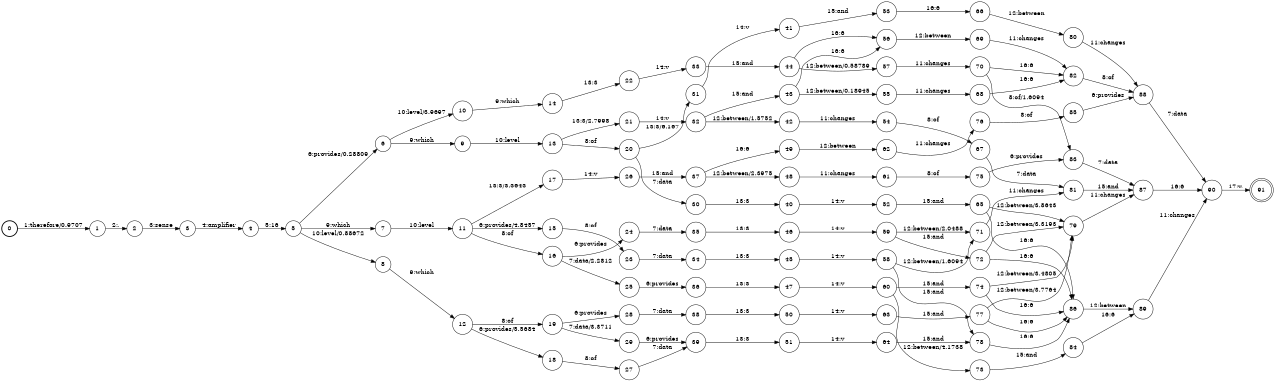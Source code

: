 digraph FST {
rankdir = LR;
size = "8.5,11";
label = "";
center = 1;
orientation = Portrait;
ranksep = "0.4";
nodesep = "0.25";
0 [label = "0", shape = circle, style = bold, fontsize = 14]
	0 -> 1 [label = "1:therefore/0.9707", fontsize = 14];
1 [label = "1", shape = circle, style = solid, fontsize = 14]
	1 -> 2 [label = "2:,", fontsize = 14];
2 [label = "2", shape = circle, style = solid, fontsize = 14]
	2 -> 3 [label = "3:sense", fontsize = 14];
3 [label = "3", shape = circle, style = solid, fontsize = 14]
	3 -> 4 [label = "4:amplifier", fontsize = 14];
4 [label = "4", shape = circle, style = solid, fontsize = 14]
	4 -> 5 [label = "5:16", fontsize = 14];
5 [label = "5", shape = circle, style = solid, fontsize = 14]
	5 -> 6 [label = "6:provides/0.28809", fontsize = 14];
	5 -> 7 [label = "9:which", fontsize = 14];
	5 -> 8 [label = "10:level/0.88672", fontsize = 14];
6 [label = "6", shape = circle, style = solid, fontsize = 14]
	6 -> 9 [label = "9:which", fontsize = 14];
	6 -> 10 [label = "10:level/3.9697", fontsize = 14];
7 [label = "7", shape = circle, style = solid, fontsize = 14]
	7 -> 11 [label = "10:level", fontsize = 14];
8 [label = "8", shape = circle, style = solid, fontsize = 14]
	8 -> 12 [label = "9:which", fontsize = 14];
9 [label = "9", shape = circle, style = solid, fontsize = 14]
	9 -> 13 [label = "10:level", fontsize = 14];
10 [label = "10", shape = circle, style = solid, fontsize = 14]
	10 -> 14 [label = "9:which", fontsize = 14];
11 [label = "11", shape = circle, style = solid, fontsize = 14]
	11 -> 15 [label = "6:provides/4.8457", fontsize = 14];
	11 -> 16 [label = "8:of", fontsize = 14];
	11 -> 17 [label = "13:3/3.3643", fontsize = 14];
12 [label = "12", shape = circle, style = solid, fontsize = 14]
	12 -> 18 [label = "6:provides/5.5684", fontsize = 14];
	12 -> 19 [label = "8:of", fontsize = 14];
13 [label = "13", shape = circle, style = solid, fontsize = 14]
	13 -> 20 [label = "8:of", fontsize = 14];
	13 -> 21 [label = "13:3/2.7998", fontsize = 14];
14 [label = "14", shape = circle, style = solid, fontsize = 14]
	14 -> 22 [label = "13:3", fontsize = 14];
15 [label = "15", shape = circle, style = solid, fontsize = 14]
	15 -> 23 [label = "8:of", fontsize = 14];
16 [label = "16", shape = circle, style = solid, fontsize = 14]
	16 -> 24 [label = "6:provides", fontsize = 14];
	16 -> 25 [label = "7:data/2.2812", fontsize = 14];
17 [label = "17", shape = circle, style = solid, fontsize = 14]
	17 -> 26 [label = "14:v", fontsize = 14];
18 [label = "18", shape = circle, style = solid, fontsize = 14]
	18 -> 27 [label = "8:of", fontsize = 14];
19 [label = "19", shape = circle, style = solid, fontsize = 14]
	19 -> 28 [label = "6:provides", fontsize = 14];
	19 -> 29 [label = "7:data/3.3711", fontsize = 14];
20 [label = "20", shape = circle, style = solid, fontsize = 14]
	20 -> 30 [label = "7:data", fontsize = 14];
	20 -> 31 [label = "13:3/6.167", fontsize = 14];
21 [label = "21", shape = circle, style = solid, fontsize = 14]
	21 -> 32 [label = "14:v", fontsize = 14];
22 [label = "22", shape = circle, style = solid, fontsize = 14]
	22 -> 33 [label = "14:v", fontsize = 14];
23 [label = "23", shape = circle, style = solid, fontsize = 14]
	23 -> 34 [label = "7:data", fontsize = 14];
24 [label = "24", shape = circle, style = solid, fontsize = 14]
	24 -> 35 [label = "7:data", fontsize = 14];
25 [label = "25", shape = circle, style = solid, fontsize = 14]
	25 -> 36 [label = "6:provides", fontsize = 14];
26 [label = "26", shape = circle, style = solid, fontsize = 14]
	26 -> 37 [label = "15:and", fontsize = 14];
27 [label = "27", shape = circle, style = solid, fontsize = 14]
	27 -> 39 [label = "7:data", fontsize = 14];
28 [label = "28", shape = circle, style = solid, fontsize = 14]
	28 -> 38 [label = "7:data", fontsize = 14];
29 [label = "29", shape = circle, style = solid, fontsize = 14]
	29 -> 39 [label = "6:provides", fontsize = 14];
30 [label = "30", shape = circle, style = solid, fontsize = 14]
	30 -> 40 [label = "13:3", fontsize = 14];
31 [label = "31", shape = circle, style = solid, fontsize = 14]
	31 -> 41 [label = "14:v", fontsize = 14];
32 [label = "32", shape = circle, style = solid, fontsize = 14]
	32 -> 42 [label = "12:between/1.5752", fontsize = 14];
	32 -> 43 [label = "15:and", fontsize = 14];
33 [label = "33", shape = circle, style = solid, fontsize = 14]
	33 -> 44 [label = "15:and", fontsize = 14];
34 [label = "34", shape = circle, style = solid, fontsize = 14]
	34 -> 45 [label = "13:3", fontsize = 14];
35 [label = "35", shape = circle, style = solid, fontsize = 14]
	35 -> 46 [label = "13:3", fontsize = 14];
36 [label = "36", shape = circle, style = solid, fontsize = 14]
	36 -> 47 [label = "13:3", fontsize = 14];
37 [label = "37", shape = circle, style = solid, fontsize = 14]
	37 -> 48 [label = "12:between/2.3975", fontsize = 14];
	37 -> 49 [label = "16:6", fontsize = 14];
38 [label = "38", shape = circle, style = solid, fontsize = 14]
	38 -> 50 [label = "13:3", fontsize = 14];
39 [label = "39", shape = circle, style = solid, fontsize = 14]
	39 -> 51 [label = "13:3", fontsize = 14];
40 [label = "40", shape = circle, style = solid, fontsize = 14]
	40 -> 52 [label = "14:v", fontsize = 14];
41 [label = "41", shape = circle, style = solid, fontsize = 14]
	41 -> 53 [label = "15:and", fontsize = 14];
42 [label = "42", shape = circle, style = solid, fontsize = 14]
	42 -> 54 [label = "11:changes", fontsize = 14];
43 [label = "43", shape = circle, style = solid, fontsize = 14]
	43 -> 55 [label = "12:between/0.18945", fontsize = 14];
	43 -> 56 [label = "16:6", fontsize = 14];
44 [label = "44", shape = circle, style = solid, fontsize = 14]
	44 -> 57 [label = "12:between/0.58789", fontsize = 14];
	44 -> 56 [label = "16:6", fontsize = 14];
45 [label = "45", shape = circle, style = solid, fontsize = 14]
	45 -> 58 [label = "14:v", fontsize = 14];
46 [label = "46", shape = circle, style = solid, fontsize = 14]
	46 -> 59 [label = "14:v", fontsize = 14];
47 [label = "47", shape = circle, style = solid, fontsize = 14]
	47 -> 60 [label = "14:v", fontsize = 14];
48 [label = "48", shape = circle, style = solid, fontsize = 14]
	48 -> 61 [label = "11:changes", fontsize = 14];
49 [label = "49", shape = circle, style = solid, fontsize = 14]
	49 -> 62 [label = "12:between", fontsize = 14];
50 [label = "50", shape = circle, style = solid, fontsize = 14]
	50 -> 63 [label = "14:v", fontsize = 14];
51 [label = "51", shape = circle, style = solid, fontsize = 14]
	51 -> 64 [label = "14:v", fontsize = 14];
52 [label = "52", shape = circle, style = solid, fontsize = 14]
	52 -> 65 [label = "15:and", fontsize = 14];
53 [label = "53", shape = circle, style = solid, fontsize = 14]
	53 -> 66 [label = "16:6", fontsize = 14];
54 [label = "54", shape = circle, style = solid, fontsize = 14]
	54 -> 67 [label = "8:of", fontsize = 14];
55 [label = "55", shape = circle, style = solid, fontsize = 14]
	55 -> 68 [label = "11:changes", fontsize = 14];
56 [label = "56", shape = circle, style = solid, fontsize = 14]
	56 -> 69 [label = "12:between", fontsize = 14];
57 [label = "57", shape = circle, style = solid, fontsize = 14]
	57 -> 70 [label = "11:changes", fontsize = 14];
58 [label = "58", shape = circle, style = solid, fontsize = 14]
	58 -> 71 [label = "12:between/1.6094", fontsize = 14];
	58 -> 78 [label = "15:and", fontsize = 14];
59 [label = "59", shape = circle, style = solid, fontsize = 14]
	59 -> 71 [label = "12:between/2.0488", fontsize = 14];
	59 -> 72 [label = "15:and", fontsize = 14];
60 [label = "60", shape = circle, style = solid, fontsize = 14]
	60 -> 73 [label = "12:between/4.1738", fontsize = 14];
	60 -> 74 [label = "15:and", fontsize = 14];
61 [label = "61", shape = circle, style = solid, fontsize = 14]
	61 -> 75 [label = "8:of", fontsize = 14];
62 [label = "62", shape = circle, style = solid, fontsize = 14]
	62 -> 76 [label = "11:changes", fontsize = 14];
63 [label = "63", shape = circle, style = solid, fontsize = 14]
	63 -> 77 [label = "15:and", fontsize = 14];
64 [label = "64", shape = circle, style = solid, fontsize = 14]
	64 -> 78 [label = "15:and", fontsize = 14];
65 [label = "65", shape = circle, style = solid, fontsize = 14]
	65 -> 79 [label = "12:between/3.8643", fontsize = 14];
	65 -> 86 [label = "16:6", fontsize = 14];
66 [label = "66", shape = circle, style = solid, fontsize = 14]
	66 -> 80 [label = "12:between", fontsize = 14];
67 [label = "67", shape = circle, style = solid, fontsize = 14]
	67 -> 81 [label = "7:data", fontsize = 14];
68 [label = "68", shape = circle, style = solid, fontsize = 14]
	68 -> 82 [label = "16:6", fontsize = 14];
69 [label = "69", shape = circle, style = solid, fontsize = 14]
	69 -> 82 [label = "11:changes", fontsize = 14];
70 [label = "70", shape = circle, style = solid, fontsize = 14]
	70 -> 83 [label = "8:of/1.6094", fontsize = 14];
	70 -> 82 [label = "16:6", fontsize = 14];
71 [label = "71", shape = circle, style = solid, fontsize = 14]
	71 -> 81 [label = "11:changes", fontsize = 14];
72 [label = "72", shape = circle, style = solid, fontsize = 14]
	72 -> 79 [label = "12:between/3.3193", fontsize = 14];
	72 -> 86 [label = "16:6", fontsize = 14];
73 [label = "73", shape = circle, style = solid, fontsize = 14]
	73 -> 84 [label = "15:and", fontsize = 14];
74 [label = "74", shape = circle, style = solid, fontsize = 14]
	74 -> 79 [label = "12:between/3.4805", fontsize = 14];
	74 -> 86 [label = "16:6", fontsize = 14];
75 [label = "75", shape = circle, style = solid, fontsize = 14]
	75 -> 83 [label = "6:provides", fontsize = 14];
76 [label = "76", shape = circle, style = solid, fontsize = 14]
	76 -> 85 [label = "8:of", fontsize = 14];
77 [label = "77", shape = circle, style = solid, fontsize = 14]
	77 -> 79 [label = "12:between/3.7764", fontsize = 14];
	77 -> 86 [label = "16:6", fontsize = 14];
78 [label = "78", shape = circle, style = solid, fontsize = 14]
	78 -> 86 [label = "16:6", fontsize = 14];
79 [label = "79", shape = circle, style = solid, fontsize = 14]
	79 -> 87 [label = "11:changes", fontsize = 14];
80 [label = "80", shape = circle, style = solid, fontsize = 14]
	80 -> 88 [label = "11:changes", fontsize = 14];
81 [label = "81", shape = circle, style = solid, fontsize = 14]
	81 -> 87 [label = "15:and", fontsize = 14];
82 [label = "82", shape = circle, style = solid, fontsize = 14]
	82 -> 88 [label = "8:of", fontsize = 14];
83 [label = "83", shape = circle, style = solid, fontsize = 14]
	83 -> 87 [label = "7:data", fontsize = 14];
84 [label = "84", shape = circle, style = solid, fontsize = 14]
	84 -> 89 [label = "16:6", fontsize = 14];
85 [label = "85", shape = circle, style = solid, fontsize = 14]
	85 -> 88 [label = "6:provides", fontsize = 14];
86 [label = "86", shape = circle, style = solid, fontsize = 14]
	86 -> 89 [label = "12:between", fontsize = 14];
87 [label = "87", shape = circle, style = solid, fontsize = 14]
	87 -> 90 [label = "16:6", fontsize = 14];
88 [label = "88", shape = circle, style = solid, fontsize = 14]
	88 -> 90 [label = "7:data", fontsize = 14];
89 [label = "89", shape = circle, style = solid, fontsize = 14]
	89 -> 90 [label = "11:changes", fontsize = 14];
90 [label = "90", shape = circle, style = solid, fontsize = 14]
	90 -> 91 [label = "17:v.", fontsize = 14];
91 [label = "91", shape = doublecircle, style = solid, fontsize = 14]
}
